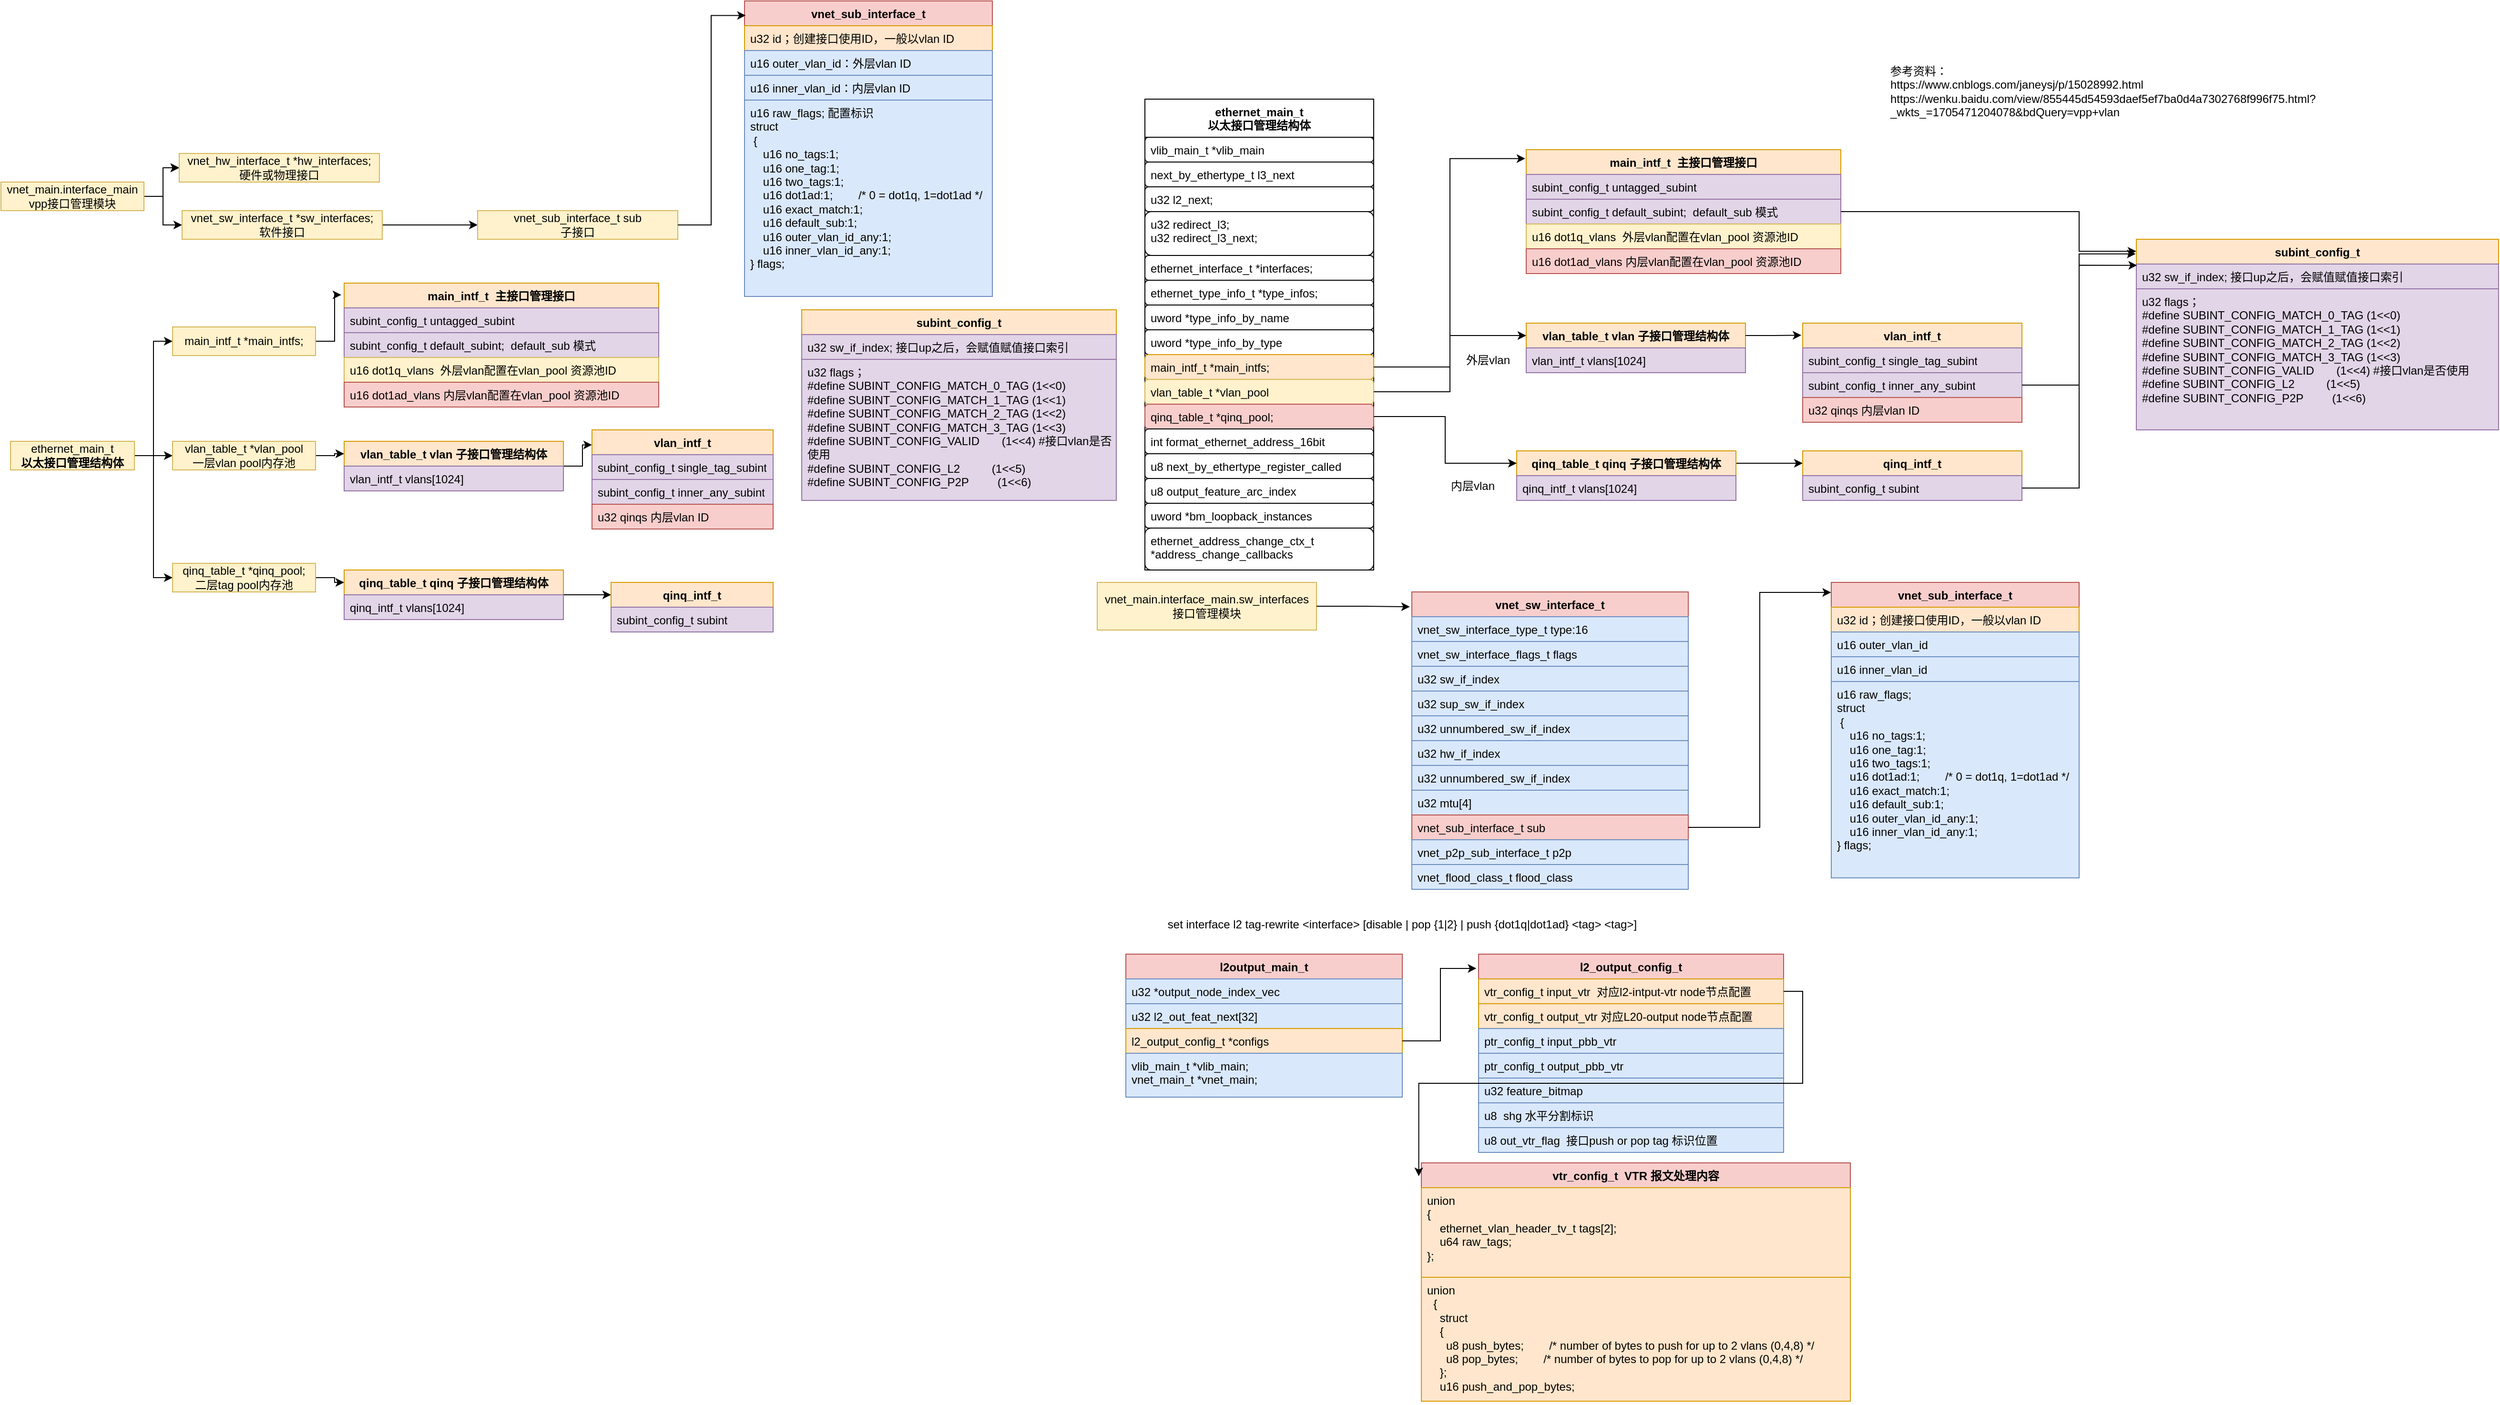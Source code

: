 <mxfile version="23.1.1" type="github">
  <diagram name="第 1 页" id="XMRFgrRb3AEoOU9a7_yg">
    <mxGraphModel dx="2434" dy="1581" grid="1" gridSize="10" guides="1" tooltips="1" connect="1" arrows="1" fold="1" page="1" pageScale="1" pageWidth="827" pageHeight="1169" math="0" shadow="0">
      <root>
        <mxCell id="0" />
        <mxCell id="1" parent="0" />
        <mxCell id="PQ3nd2OZXr9GBDzt29_k-1" value="ethernet_main_t&lt;br&gt;以太接口管理结构体" style="swimlane;fontStyle=1;align=center;verticalAlign=top;childLayout=stackLayout;horizontal=1;startSize=40;horizontalStack=0;resizeParent=1;resizeParentMax=0;resizeLast=0;collapsible=1;marginBottom=0;whiteSpace=wrap;html=1;" parent="1" vertex="1">
          <mxGeometry x="100" y="53" width="240" height="494" as="geometry" />
        </mxCell>
        <mxCell id="PQ3nd2OZXr9GBDzt29_k-2" value="vlib_main_t *vlib_main" style="text;strokeColor=default;fillColor=none;align=left;verticalAlign=top;spacingLeft=4;spacingRight=4;overflow=hidden;rotatable=0;points=[[0,0.5],[1,0.5]];portConstraint=eastwest;whiteSpace=wrap;html=1;rounded=1;" parent="PQ3nd2OZXr9GBDzt29_k-1" vertex="1">
          <mxGeometry y="40" width="240" height="26" as="geometry" />
        </mxCell>
        <mxCell id="PQ3nd2OZXr9GBDzt29_k-4" value="next_by_ethertype_t l3_next" style="text;strokeColor=default;fillColor=none;align=left;verticalAlign=top;spacingLeft=4;spacingRight=4;overflow=hidden;rotatable=0;points=[[0,0.5],[1,0.5]];portConstraint=eastwest;whiteSpace=wrap;html=1;rounded=1;" parent="PQ3nd2OZXr9GBDzt29_k-1" vertex="1">
          <mxGeometry y="66" width="240" height="26" as="geometry" />
        </mxCell>
        <mxCell id="PQ3nd2OZXr9GBDzt29_k-5" value="u32 l2_next;" style="text;strokeColor=default;fillColor=none;align=left;verticalAlign=top;spacingLeft=4;spacingRight=4;overflow=hidden;rotatable=0;points=[[0,0.5],[1,0.5]];portConstraint=eastwest;whiteSpace=wrap;html=1;rounded=1;" parent="PQ3nd2OZXr9GBDzt29_k-1" vertex="1">
          <mxGeometry y="92" width="240" height="26" as="geometry" />
        </mxCell>
        <mxCell id="PQ3nd2OZXr9GBDzt29_k-6" value="&lt;div&gt;u32 redirect_l3;&lt;/div&gt;&lt;div&gt;u32 redirect_l3_next;&lt;/div&gt;" style="text;strokeColor=default;fillColor=none;align=left;verticalAlign=top;spacingLeft=4;spacingRight=4;overflow=hidden;rotatable=0;points=[[0,0.5],[1,0.5]];portConstraint=eastwest;whiteSpace=wrap;html=1;rounded=1;" parent="PQ3nd2OZXr9GBDzt29_k-1" vertex="1">
          <mxGeometry y="118" width="240" height="46" as="geometry" />
        </mxCell>
        <mxCell id="PQ3nd2OZXr9GBDzt29_k-7" value="ethernet_interface_t *interfaces;" style="text;strokeColor=default;fillColor=none;align=left;verticalAlign=top;spacingLeft=4;spacingRight=4;overflow=hidden;rotatable=0;points=[[0,0.5],[1,0.5]];portConstraint=eastwest;whiteSpace=wrap;html=1;rounded=1;" parent="PQ3nd2OZXr9GBDzt29_k-1" vertex="1">
          <mxGeometry y="164" width="240" height="26" as="geometry" />
        </mxCell>
        <mxCell id="PQ3nd2OZXr9GBDzt29_k-8" value="ethernet_type_info_t *type_infos;" style="text;strokeColor=default;fillColor=none;align=left;verticalAlign=top;spacingLeft=4;spacingRight=4;overflow=hidden;rotatable=0;points=[[0,0.5],[1,0.5]];portConstraint=eastwest;whiteSpace=wrap;html=1;rounded=1;" parent="PQ3nd2OZXr9GBDzt29_k-1" vertex="1">
          <mxGeometry y="190" width="240" height="26" as="geometry" />
        </mxCell>
        <mxCell id="PQ3nd2OZXr9GBDzt29_k-9" value="uword *type_info_by_name" style="text;strokeColor=default;fillColor=none;align=left;verticalAlign=top;spacingLeft=4;spacingRight=4;overflow=hidden;rotatable=0;points=[[0,0.5],[1,0.5]];portConstraint=eastwest;whiteSpace=wrap;html=1;rounded=1;" parent="PQ3nd2OZXr9GBDzt29_k-1" vertex="1">
          <mxGeometry y="216" width="240" height="26" as="geometry" />
        </mxCell>
        <mxCell id="PQ3nd2OZXr9GBDzt29_k-10" value="uword *type_info_by_type" style="text;strokeColor=default;fillColor=none;align=left;verticalAlign=top;spacingLeft=4;spacingRight=4;overflow=hidden;rotatable=0;points=[[0,0.5],[1,0.5]];portConstraint=eastwest;whiteSpace=wrap;html=1;rounded=1;" parent="PQ3nd2OZXr9GBDzt29_k-1" vertex="1">
          <mxGeometry y="242" width="240" height="26" as="geometry" />
        </mxCell>
        <mxCell id="PQ3nd2OZXr9GBDzt29_k-11" value="main_intf_t *main_intfs;" style="text;strokeColor=#d79b00;fillColor=#ffe6cc;align=left;verticalAlign=top;spacingLeft=4;spacingRight=4;overflow=hidden;rotatable=0;points=[[0,0.5],[1,0.5]];portConstraint=eastwest;whiteSpace=wrap;html=1;rounded=1;" parent="PQ3nd2OZXr9GBDzt29_k-1" vertex="1">
          <mxGeometry y="268" width="240" height="26" as="geometry" />
        </mxCell>
        <mxCell id="PQ3nd2OZXr9GBDzt29_k-12" value="vlan_table_t *vlan_pool" style="text;strokeColor=#d6b656;fillColor=#fff2cc;align=left;verticalAlign=top;spacingLeft=4;spacingRight=4;overflow=hidden;rotatable=0;points=[[0,0.5],[1,0.5]];portConstraint=eastwest;whiteSpace=wrap;html=1;rounded=1;" parent="PQ3nd2OZXr9GBDzt29_k-1" vertex="1">
          <mxGeometry y="294" width="240" height="26" as="geometry" />
        </mxCell>
        <mxCell id="PQ3nd2OZXr9GBDzt29_k-13" value="qinq_table_t *qinq_pool;" style="text;strokeColor=#b85450;fillColor=#f8cecc;align=left;verticalAlign=top;spacingLeft=4;spacingRight=4;overflow=hidden;rotatable=0;points=[[0,0.5],[1,0.5]];portConstraint=eastwest;whiteSpace=wrap;html=1;rounded=1;" parent="PQ3nd2OZXr9GBDzt29_k-1" vertex="1">
          <mxGeometry y="320" width="240" height="26" as="geometry" />
        </mxCell>
        <mxCell id="PQ3nd2OZXr9GBDzt29_k-14" value="int format_ethernet_address_16bit" style="text;strokeColor=default;fillColor=none;align=left;verticalAlign=top;spacingLeft=4;spacingRight=4;overflow=hidden;rotatable=0;points=[[0,0.5],[1,0.5]];portConstraint=eastwest;whiteSpace=wrap;html=1;rounded=1;" parent="PQ3nd2OZXr9GBDzt29_k-1" vertex="1">
          <mxGeometry y="346" width="240" height="26" as="geometry" />
        </mxCell>
        <mxCell id="PQ3nd2OZXr9GBDzt29_k-15" value="u8 next_by_ethertype_register_called" style="text;strokeColor=default;fillColor=none;align=left;verticalAlign=top;spacingLeft=4;spacingRight=4;overflow=hidden;rotatable=0;points=[[0,0.5],[1,0.5]];portConstraint=eastwest;whiteSpace=wrap;html=1;rounded=1;" parent="PQ3nd2OZXr9GBDzt29_k-1" vertex="1">
          <mxGeometry y="372" width="240" height="26" as="geometry" />
        </mxCell>
        <mxCell id="PQ3nd2OZXr9GBDzt29_k-16" value="u8 output_feature_arc_index" style="text;strokeColor=default;fillColor=none;align=left;verticalAlign=top;spacingLeft=4;spacingRight=4;overflow=hidden;rotatable=0;points=[[0,0.5],[1,0.5]];portConstraint=eastwest;whiteSpace=wrap;html=1;rounded=1;" parent="PQ3nd2OZXr9GBDzt29_k-1" vertex="1">
          <mxGeometry y="398" width="240" height="26" as="geometry" />
        </mxCell>
        <mxCell id="PQ3nd2OZXr9GBDzt29_k-17" value="uword *bm_loopback_instances" style="text;strokeColor=default;fillColor=none;align=left;verticalAlign=top;spacingLeft=4;spacingRight=4;overflow=hidden;rotatable=0;points=[[0,0.5],[1,0.5]];portConstraint=eastwest;whiteSpace=wrap;html=1;rounded=1;" parent="PQ3nd2OZXr9GBDzt29_k-1" vertex="1">
          <mxGeometry y="424" width="240" height="26" as="geometry" />
        </mxCell>
        <mxCell id="PQ3nd2OZXr9GBDzt29_k-18" value="ethernet_address_change_ctx_t *address_change_callbacks" style="text;strokeColor=default;fillColor=none;align=left;verticalAlign=top;spacingLeft=4;spacingRight=4;overflow=hidden;rotatable=0;points=[[0,0.5],[1,0.5]];portConstraint=eastwest;whiteSpace=wrap;html=1;rounded=1;" parent="PQ3nd2OZXr9GBDzt29_k-1" vertex="1">
          <mxGeometry y="450" width="240" height="44" as="geometry" />
        </mxCell>
        <mxCell id="PQ3nd2OZXr9GBDzt29_k-19" value="main_intf_t&amp;nbsp; 主接口管理接口" style="swimlane;fontStyle=1;align=center;verticalAlign=top;childLayout=stackLayout;horizontal=1;startSize=26;horizontalStack=0;resizeParent=1;resizeParentMax=0;resizeLast=0;collapsible=1;marginBottom=0;whiteSpace=wrap;html=1;fillColor=#ffe6cc;strokeColor=#d79b00;" parent="1" vertex="1">
          <mxGeometry x="500" y="106" width="330" height="130" as="geometry" />
        </mxCell>
        <mxCell id="PQ3nd2OZXr9GBDzt29_k-20" value="subint_config_t untagged_subint" style="text;strokeColor=#9673a6;fillColor=#e1d5e7;align=left;verticalAlign=top;spacingLeft=4;spacingRight=4;overflow=hidden;rotatable=0;points=[[0,0.5],[1,0.5]];portConstraint=eastwest;whiteSpace=wrap;html=1;" parent="PQ3nd2OZXr9GBDzt29_k-19" vertex="1">
          <mxGeometry y="26" width="330" height="26" as="geometry" />
        </mxCell>
        <mxCell id="PQ3nd2OZXr9GBDzt29_k-22" value="subint_config_t default_subint;&amp;nbsp; default_sub 模式" style="text;strokeColor=#9673a6;fillColor=#e1d5e7;align=left;verticalAlign=top;spacingLeft=4;spacingRight=4;overflow=hidden;rotatable=0;points=[[0,0.5],[1,0.5]];portConstraint=eastwest;whiteSpace=wrap;html=1;" parent="PQ3nd2OZXr9GBDzt29_k-19" vertex="1">
          <mxGeometry y="52" width="330" height="26" as="geometry" />
        </mxCell>
        <mxCell id="PQ3nd2OZXr9GBDzt29_k-23" value="u16 dot1q_vlans&amp;nbsp; 外层vlan配置在vlan_pool 资源池ID" style="text;strokeColor=#d6b656;fillColor=#fff2cc;align=left;verticalAlign=top;spacingLeft=4;spacingRight=4;overflow=hidden;rotatable=0;points=[[0,0.5],[1,0.5]];portConstraint=eastwest;whiteSpace=wrap;html=1;" parent="PQ3nd2OZXr9GBDzt29_k-19" vertex="1">
          <mxGeometry y="78" width="330" height="26" as="geometry" />
        </mxCell>
        <mxCell id="PQ3nd2OZXr9GBDzt29_k-24" value="u16 dot1ad_vlans 内层vlan配置在vlan_pool 资源池ID" style="text;strokeColor=#b85450;fillColor=#f8cecc;align=left;verticalAlign=top;spacingLeft=4;spacingRight=4;overflow=hidden;rotatable=0;points=[[0,0.5],[1,0.5]];portConstraint=eastwest;whiteSpace=wrap;html=1;" parent="PQ3nd2OZXr9GBDzt29_k-19" vertex="1">
          <mxGeometry y="104" width="330" height="26" as="geometry" />
        </mxCell>
        <mxCell id="PQ3nd2OZXr9GBDzt29_k-25" value="vlan_table_t vlan 子接口管理结构体" style="swimlane;fontStyle=1;align=center;verticalAlign=top;childLayout=stackLayout;horizontal=1;startSize=26;horizontalStack=0;resizeParent=1;resizeParentMax=0;resizeLast=0;collapsible=1;marginBottom=0;whiteSpace=wrap;html=1;fillColor=#ffe6cc;strokeColor=#d79b00;" parent="1" vertex="1">
          <mxGeometry x="500" y="288" width="230" height="52" as="geometry" />
        </mxCell>
        <mxCell id="PQ3nd2OZXr9GBDzt29_k-26" value="vlan_intf_t vlans[1024]" style="text;strokeColor=#9673a6;fillColor=#e1d5e7;align=left;verticalAlign=top;spacingLeft=4;spacingRight=4;overflow=hidden;rotatable=0;points=[[0,0.5],[1,0.5]];portConstraint=eastwest;whiteSpace=wrap;html=1;" parent="PQ3nd2OZXr9GBDzt29_k-25" vertex="1">
          <mxGeometry y="26" width="230" height="26" as="geometry" />
        </mxCell>
        <mxCell id="PQ3nd2OZXr9GBDzt29_k-49" style="edgeStyle=orthogonalEdgeStyle;rounded=0;orthogonalLoop=1;jettySize=auto;html=1;exitX=1;exitY=0.25;exitDx=0;exitDy=0;entryX=0;entryY=0.25;entryDx=0;entryDy=0;" parent="1" source="PQ3nd2OZXr9GBDzt29_k-30" target="PQ3nd2OZXr9GBDzt29_k-36" edge="1">
          <mxGeometry relative="1" as="geometry" />
        </mxCell>
        <mxCell id="PQ3nd2OZXr9GBDzt29_k-30" value="qinq_table_t qinq 子接口管理结构体" style="swimlane;fontStyle=1;align=center;verticalAlign=top;childLayout=stackLayout;horizontal=1;startSize=26;horizontalStack=0;resizeParent=1;resizeParentMax=0;resizeLast=0;collapsible=1;marginBottom=0;whiteSpace=wrap;html=1;fillColor=#ffe6cc;strokeColor=#d79b00;" parent="1" vertex="1">
          <mxGeometry x="490" y="422" width="230" height="52" as="geometry" />
        </mxCell>
        <mxCell id="PQ3nd2OZXr9GBDzt29_k-31" value="qinq_intf_t vlans[1024]" style="text;strokeColor=#9673a6;fillColor=#e1d5e7;align=left;verticalAlign=top;spacingLeft=4;spacingRight=4;overflow=hidden;rotatable=0;points=[[0,0.5],[1,0.5]];portConstraint=eastwest;whiteSpace=wrap;html=1;" parent="PQ3nd2OZXr9GBDzt29_k-30" vertex="1">
          <mxGeometry y="26" width="230" height="26" as="geometry" />
        </mxCell>
        <mxCell id="PQ3nd2OZXr9GBDzt29_k-32" value="vlan_intf_t" style="swimlane;fontStyle=1;align=center;verticalAlign=top;childLayout=stackLayout;horizontal=1;startSize=26;horizontalStack=0;resizeParent=1;resizeParentMax=0;resizeLast=0;collapsible=1;marginBottom=0;whiteSpace=wrap;html=1;fillColor=#ffe6cc;strokeColor=#d79b00;" parent="1" vertex="1">
          <mxGeometry x="790" y="288" width="230" height="104" as="geometry" />
        </mxCell>
        <mxCell id="PQ3nd2OZXr9GBDzt29_k-33" value="subint_config_t single_tag_subint" style="text;strokeColor=#9673a6;fillColor=#e1d5e7;align=left;verticalAlign=top;spacingLeft=4;spacingRight=4;overflow=hidden;rotatable=0;points=[[0,0.5],[1,0.5]];portConstraint=eastwest;whiteSpace=wrap;html=1;" parent="PQ3nd2OZXr9GBDzt29_k-32" vertex="1">
          <mxGeometry y="26" width="230" height="26" as="geometry" />
        </mxCell>
        <mxCell id="PQ3nd2OZXr9GBDzt29_k-34" value="subint_config_t inner_any_subint" style="text;strokeColor=#9673a6;fillColor=#e1d5e7;align=left;verticalAlign=top;spacingLeft=4;spacingRight=4;overflow=hidden;rotatable=0;points=[[0,0.5],[1,0.5]];portConstraint=eastwest;whiteSpace=wrap;html=1;" parent="PQ3nd2OZXr9GBDzt29_k-32" vertex="1">
          <mxGeometry y="52" width="230" height="26" as="geometry" />
        </mxCell>
        <mxCell id="PQ3nd2OZXr9GBDzt29_k-35" value="u32 qinqs 内层vlan ID" style="text;strokeColor=#b85450;fillColor=#f8cecc;align=left;verticalAlign=top;spacingLeft=4;spacingRight=4;overflow=hidden;rotatable=0;points=[[0,0.5],[1,0.5]];portConstraint=eastwest;whiteSpace=wrap;html=1;" parent="PQ3nd2OZXr9GBDzt29_k-32" vertex="1">
          <mxGeometry y="78" width="230" height="26" as="geometry" />
        </mxCell>
        <mxCell id="PQ3nd2OZXr9GBDzt29_k-36" value="qinq_intf_t" style="swimlane;fontStyle=1;align=center;verticalAlign=top;childLayout=stackLayout;horizontal=1;startSize=26;horizontalStack=0;resizeParent=1;resizeParentMax=0;resizeLast=0;collapsible=1;marginBottom=0;whiteSpace=wrap;html=1;fillColor=#ffe6cc;strokeColor=#d79b00;" parent="1" vertex="1">
          <mxGeometry x="790" y="422" width="230" height="52" as="geometry" />
        </mxCell>
        <mxCell id="PQ3nd2OZXr9GBDzt29_k-37" value="subint_config_t subint" style="text;strokeColor=#9673a6;fillColor=#e1d5e7;align=left;verticalAlign=top;spacingLeft=4;spacingRight=4;overflow=hidden;rotatable=0;points=[[0,0.5],[1,0.5]];portConstraint=eastwest;whiteSpace=wrap;html=1;" parent="PQ3nd2OZXr9GBDzt29_k-36" vertex="1">
          <mxGeometry y="26" width="230" height="26" as="geometry" />
        </mxCell>
        <mxCell id="PQ3nd2OZXr9GBDzt29_k-40" value="subint_config_t" style="swimlane;fontStyle=1;align=center;verticalAlign=top;childLayout=stackLayout;horizontal=1;startSize=26;horizontalStack=0;resizeParent=1;resizeParentMax=0;resizeLast=0;collapsible=1;marginBottom=0;whiteSpace=wrap;html=1;fillColor=#ffe6cc;strokeColor=#d79b00;" parent="1" vertex="1">
          <mxGeometry x="1140" y="200" width="380" height="200" as="geometry" />
        </mxCell>
        <mxCell id="PQ3nd2OZXr9GBDzt29_k-41" value="u32 sw_if_index; 接口up之后，会赋值赋值接口索引" style="text;strokeColor=#9673a6;fillColor=#e1d5e7;align=left;verticalAlign=top;spacingLeft=4;spacingRight=4;overflow=hidden;rotatable=0;points=[[0,0.5],[1,0.5]];portConstraint=eastwest;whiteSpace=wrap;html=1;" parent="PQ3nd2OZXr9GBDzt29_k-40" vertex="1">
          <mxGeometry y="26" width="380" height="26" as="geometry" />
        </mxCell>
        <mxCell id="PQ3nd2OZXr9GBDzt29_k-42" value="u32 flags；&lt;br&gt;&lt;div&gt;#define SUBINT_CONFIG_MATCH_0_TAG (1&amp;lt;&amp;lt;0)&lt;/div&gt;&lt;div&gt;#define SUBINT_CONFIG_MATCH_1_TAG (1&amp;lt;&amp;lt;1)&lt;/div&gt;&lt;div&gt;#define SUBINT_CONFIG_MATCH_2_TAG (1&amp;lt;&amp;lt;2)&lt;/div&gt;&lt;div&gt;#define SUBINT_CONFIG_MATCH_3_TAG (1&amp;lt;&amp;lt;3)&lt;/div&gt;&lt;div&gt;#define SUBINT_CONFIG_VALID&amp;nbsp; &amp;nbsp; &amp;nbsp; &amp;nbsp;(1&amp;lt;&amp;lt;4) #接口vlan是否使用&lt;/div&gt;&lt;div&gt;#define SUBINT_CONFIG_L2&amp;nbsp; &amp;nbsp; &amp;nbsp; &amp;nbsp; &amp;nbsp; (1&amp;lt;&amp;lt;5)&lt;/div&gt;&lt;div&gt;#define SUBINT_CONFIG_P2P&amp;nbsp; &amp;nbsp; &amp;nbsp; &amp;nbsp; &amp;nbsp;(1&amp;lt;&amp;lt;6)&lt;/div&gt;" style="text;strokeColor=#9673a6;fillColor=#e1d5e7;align=left;verticalAlign=top;spacingLeft=4;spacingRight=4;overflow=hidden;rotatable=0;points=[[0,0.5],[1,0.5]];portConstraint=eastwest;whiteSpace=wrap;html=1;" parent="PQ3nd2OZXr9GBDzt29_k-40" vertex="1">
          <mxGeometry y="52" width="380" height="148" as="geometry" />
        </mxCell>
        <mxCell id="PQ3nd2OZXr9GBDzt29_k-46" style="edgeStyle=orthogonalEdgeStyle;rounded=0;orthogonalLoop=1;jettySize=auto;html=1;exitX=1;exitY=0.5;exitDx=0;exitDy=0;entryX=0;entryY=0.25;entryDx=0;entryDy=0;" parent="1" source="PQ3nd2OZXr9GBDzt29_k-13" target="PQ3nd2OZXr9GBDzt29_k-30" edge="1">
          <mxGeometry relative="1" as="geometry" />
        </mxCell>
        <mxCell id="PQ3nd2OZXr9GBDzt29_k-47" style="edgeStyle=orthogonalEdgeStyle;rounded=0;orthogonalLoop=1;jettySize=auto;html=1;exitX=1;exitY=0.5;exitDx=0;exitDy=0;entryX=0;entryY=0.25;entryDx=0;entryDy=0;" parent="1" source="PQ3nd2OZXr9GBDzt29_k-12" target="PQ3nd2OZXr9GBDzt29_k-25" edge="1">
          <mxGeometry relative="1" as="geometry" />
        </mxCell>
        <mxCell id="PQ3nd2OZXr9GBDzt29_k-48" style="edgeStyle=orthogonalEdgeStyle;rounded=0;orthogonalLoop=1;jettySize=auto;html=1;exitX=1;exitY=0.5;exitDx=0;exitDy=0;entryX=-0.003;entryY=0.072;entryDx=0;entryDy=0;entryPerimeter=0;" parent="1" source="PQ3nd2OZXr9GBDzt29_k-11" target="PQ3nd2OZXr9GBDzt29_k-19" edge="1">
          <mxGeometry relative="1" as="geometry" />
        </mxCell>
        <mxCell id="PQ3nd2OZXr9GBDzt29_k-50" style="edgeStyle=orthogonalEdgeStyle;rounded=0;orthogonalLoop=1;jettySize=auto;html=1;exitX=1;exitY=0.25;exitDx=0;exitDy=0;entryX=-0.006;entryY=0.122;entryDx=0;entryDy=0;entryPerimeter=0;" parent="1" source="PQ3nd2OZXr9GBDzt29_k-25" target="PQ3nd2OZXr9GBDzt29_k-32" edge="1">
          <mxGeometry relative="1" as="geometry" />
        </mxCell>
        <mxCell id="PQ3nd2OZXr9GBDzt29_k-55" value="vnet_sw_interface_t" style="swimlane;fontStyle=1;align=center;verticalAlign=top;childLayout=stackLayout;horizontal=1;startSize=26;horizontalStack=0;resizeParent=1;resizeParentMax=0;resizeLast=0;collapsible=1;marginBottom=0;whiteSpace=wrap;html=1;fillColor=#f8cecc;strokeColor=#b85450;" parent="1" vertex="1">
          <mxGeometry x="380" y="570" width="290" height="312" as="geometry" />
        </mxCell>
        <mxCell id="PQ3nd2OZXr9GBDzt29_k-56" value="vnet_sw_interface_type_t type:16" style="text;strokeColor=#6c8ebf;fillColor=#dae8fc;align=left;verticalAlign=top;spacingLeft=4;spacingRight=4;overflow=hidden;rotatable=0;points=[[0,0.5],[1,0.5]];portConstraint=eastwest;whiteSpace=wrap;html=1;" parent="PQ3nd2OZXr9GBDzt29_k-55" vertex="1">
          <mxGeometry y="26" width="290" height="26" as="geometry" />
        </mxCell>
        <mxCell id="PQ3nd2OZXr9GBDzt29_k-58" value="vnet_sw_interface_flags_t flags" style="text;strokeColor=#6c8ebf;fillColor=#dae8fc;align=left;verticalAlign=top;spacingLeft=4;spacingRight=4;overflow=hidden;rotatable=0;points=[[0,0.5],[1,0.5]];portConstraint=eastwest;whiteSpace=wrap;html=1;" parent="PQ3nd2OZXr9GBDzt29_k-55" vertex="1">
          <mxGeometry y="52" width="290" height="26" as="geometry" />
        </mxCell>
        <mxCell id="PQ3nd2OZXr9GBDzt29_k-65" value="u32 sw_if_index" style="text;strokeColor=#6c8ebf;fillColor=#dae8fc;align=left;verticalAlign=top;spacingLeft=4;spacingRight=4;overflow=hidden;rotatable=0;points=[[0,0.5],[1,0.5]];portConstraint=eastwest;whiteSpace=wrap;html=1;" parent="PQ3nd2OZXr9GBDzt29_k-55" vertex="1">
          <mxGeometry y="78" width="290" height="26" as="geometry" />
        </mxCell>
        <mxCell id="PQ3nd2OZXr9GBDzt29_k-66" value="u32 sup_sw_if_index" style="text;strokeColor=#6c8ebf;fillColor=#dae8fc;align=left;verticalAlign=top;spacingLeft=4;spacingRight=4;overflow=hidden;rotatable=0;points=[[0,0.5],[1,0.5]];portConstraint=eastwest;whiteSpace=wrap;html=1;" parent="PQ3nd2OZXr9GBDzt29_k-55" vertex="1">
          <mxGeometry y="104" width="290" height="26" as="geometry" />
        </mxCell>
        <mxCell id="PQ3nd2OZXr9GBDzt29_k-67" value="u32 unnumbered_sw_if_index" style="text;strokeColor=#6c8ebf;fillColor=#dae8fc;align=left;verticalAlign=top;spacingLeft=4;spacingRight=4;overflow=hidden;rotatable=0;points=[[0,0.5],[1,0.5]];portConstraint=eastwest;whiteSpace=wrap;html=1;" parent="PQ3nd2OZXr9GBDzt29_k-55" vertex="1">
          <mxGeometry y="130" width="290" height="26" as="geometry" />
        </mxCell>
        <mxCell id="PQ3nd2OZXr9GBDzt29_k-68" value="u32 hw_if_index" style="text;strokeColor=#6c8ebf;fillColor=#dae8fc;align=left;verticalAlign=top;spacingLeft=4;spacingRight=4;overflow=hidden;rotatable=0;points=[[0,0.5],[1,0.5]];portConstraint=eastwest;whiteSpace=wrap;html=1;" parent="PQ3nd2OZXr9GBDzt29_k-55" vertex="1">
          <mxGeometry y="156" width="290" height="26" as="geometry" />
        </mxCell>
        <mxCell id="PQ3nd2OZXr9GBDzt29_k-69" value="u32 unnumbered_sw_if_index" style="text;strokeColor=#6c8ebf;fillColor=#dae8fc;align=left;verticalAlign=top;spacingLeft=4;spacingRight=4;overflow=hidden;rotatable=0;points=[[0,0.5],[1,0.5]];portConstraint=eastwest;whiteSpace=wrap;html=1;" parent="PQ3nd2OZXr9GBDzt29_k-55" vertex="1">
          <mxGeometry y="182" width="290" height="26" as="geometry" />
        </mxCell>
        <mxCell id="PQ3nd2OZXr9GBDzt29_k-70" value="u32 mtu[4]" style="text;strokeColor=#6c8ebf;fillColor=#dae8fc;align=left;verticalAlign=top;spacingLeft=4;spacingRight=4;overflow=hidden;rotatable=0;points=[[0,0.5],[1,0.5]];portConstraint=eastwest;whiteSpace=wrap;html=1;" parent="PQ3nd2OZXr9GBDzt29_k-55" vertex="1">
          <mxGeometry y="208" width="290" height="26" as="geometry" />
        </mxCell>
        <mxCell id="PQ3nd2OZXr9GBDzt29_k-71" value="vnet_sub_interface_t sub" style="text;strokeColor=#b85450;fillColor=#f8cecc;align=left;verticalAlign=top;spacingLeft=4;spacingRight=4;overflow=hidden;rotatable=0;points=[[0,0.5],[1,0.5]];portConstraint=eastwest;whiteSpace=wrap;html=1;" parent="PQ3nd2OZXr9GBDzt29_k-55" vertex="1">
          <mxGeometry y="234" width="290" height="26" as="geometry" />
        </mxCell>
        <mxCell id="PQ3nd2OZXr9GBDzt29_k-72" value="vnet_p2p_sub_interface_t p2p" style="text;strokeColor=#6c8ebf;fillColor=#dae8fc;align=left;verticalAlign=top;spacingLeft=4;spacingRight=4;overflow=hidden;rotatable=0;points=[[0,0.5],[1,0.5]];portConstraint=eastwest;whiteSpace=wrap;html=1;" parent="PQ3nd2OZXr9GBDzt29_k-55" vertex="1">
          <mxGeometry y="260" width="290" height="26" as="geometry" />
        </mxCell>
        <mxCell id="PQ3nd2OZXr9GBDzt29_k-73" value="vnet_flood_class_t flood_class" style="text;strokeColor=#6c8ebf;fillColor=#dae8fc;align=left;verticalAlign=top;spacingLeft=4;spacingRight=4;overflow=hidden;rotatable=0;points=[[0,0.5],[1,0.5]];portConstraint=eastwest;whiteSpace=wrap;html=1;" parent="PQ3nd2OZXr9GBDzt29_k-55" vertex="1">
          <mxGeometry y="286" width="290" height="26" as="geometry" />
        </mxCell>
        <mxCell id="PQ3nd2OZXr9GBDzt29_k-59" value="vnet_sub_interface_t" style="swimlane;fontStyle=1;align=center;verticalAlign=top;childLayout=stackLayout;horizontal=1;startSize=26;horizontalStack=0;resizeParent=1;resizeParentMax=0;resizeLast=0;collapsible=1;marginBottom=0;whiteSpace=wrap;html=1;fillColor=#f8cecc;strokeColor=#b85450;" parent="1" vertex="1">
          <mxGeometry x="820" y="560" width="260" height="310" as="geometry" />
        </mxCell>
        <mxCell id="PQ3nd2OZXr9GBDzt29_k-60" value="u32 id；创建接口使用ID，一般以vlan ID" style="text;strokeColor=#d79b00;fillColor=#ffe6cc;align=left;verticalAlign=top;spacingLeft=4;spacingRight=4;overflow=hidden;rotatable=0;points=[[0,0.5],[1,0.5]];portConstraint=eastwest;whiteSpace=wrap;html=1;" parent="PQ3nd2OZXr9GBDzt29_k-59" vertex="1">
          <mxGeometry y="26" width="260" height="26" as="geometry" />
        </mxCell>
        <mxCell id="PQ3nd2OZXr9GBDzt29_k-62" value="u16 outer_vlan_id" style="text;strokeColor=#6c8ebf;fillColor=#dae8fc;align=left;verticalAlign=top;spacingLeft=4;spacingRight=4;overflow=hidden;rotatable=0;points=[[0,0.5],[1,0.5]];portConstraint=eastwest;whiteSpace=wrap;html=1;" parent="PQ3nd2OZXr9GBDzt29_k-59" vertex="1">
          <mxGeometry y="52" width="260" height="26" as="geometry" />
        </mxCell>
        <mxCell id="PQ3nd2OZXr9GBDzt29_k-63" value="u16 inner_vlan_id" style="text;strokeColor=#6c8ebf;fillColor=#dae8fc;align=left;verticalAlign=top;spacingLeft=4;spacingRight=4;overflow=hidden;rotatable=0;points=[[0,0.5],[1,0.5]];portConstraint=eastwest;whiteSpace=wrap;html=1;" parent="PQ3nd2OZXr9GBDzt29_k-59" vertex="1">
          <mxGeometry y="78" width="260" height="26" as="geometry" />
        </mxCell>
        <mxCell id="PQ3nd2OZXr9GBDzt29_k-64" value="&lt;div&gt;u16 raw_flags;&lt;/div&gt;&lt;div&gt;struct&lt;/div&gt;&lt;div&gt;&amp;nbsp;{&lt;/div&gt;&lt;div&gt;&amp;nbsp; &amp;nbsp; u16 no_tags:1;&lt;span style=&quot;&quot;&gt;&lt;/span&gt;&lt;/div&gt;&lt;div&gt;&lt;span style=&quot;&quot;&gt;&lt;span style=&quot;&quot;&gt;&lt;span style=&quot;white-space: pre;&quot;&gt;&amp;nbsp;&amp;nbsp;&amp;nbsp;&amp;nbsp;&lt;/span&gt;&lt;/span&gt;u16 one_tag:1;&lt;/span&gt;&lt;/div&gt;&lt;div&gt;&lt;span style=&quot;&quot;&gt;&lt;span style=&quot;&quot;&gt;&lt;span style=&quot;white-space: pre;&quot;&gt;&amp;nbsp;&amp;nbsp;&amp;nbsp;&amp;nbsp;&lt;/span&gt;&lt;/span&gt;u16 two_tags:1;&lt;/span&gt;&lt;/div&gt;&lt;div&gt;&lt;span style=&quot;&quot;&gt;&lt;span style=&quot;&quot;&gt;&lt;span style=&quot;white-space: pre;&quot;&gt;&amp;nbsp;&amp;nbsp;&amp;nbsp;&amp;nbsp;&lt;/span&gt;&lt;/span&gt;u16 dot1ad:1;&lt;span style=&quot;&quot;&gt;&lt;span style=&quot;white-space: pre;&quot;&gt;&amp;nbsp;&amp;nbsp;&amp;nbsp;&amp;nbsp;&lt;/span&gt;&lt;span style=&quot;white-space: pre;&quot;&gt;&amp;nbsp;&amp;nbsp;&amp;nbsp;&amp;nbsp;&lt;/span&gt;&lt;/span&gt;/* 0 = dot1q, 1=dot1ad */&lt;/span&gt;&lt;/div&gt;&lt;div&gt;&lt;span style=&quot;&quot;&gt;&lt;span style=&quot;&quot;&gt;&lt;span style=&quot;white-space: pre;&quot;&gt;&amp;nbsp;&amp;nbsp;&amp;nbsp;&amp;nbsp;&lt;/span&gt;&lt;/span&gt;u16 exact_match:1;&lt;/span&gt;&lt;/div&gt;&lt;div&gt;&lt;span style=&quot;&quot;&gt;&lt;span style=&quot;&quot;&gt;&lt;span style=&quot;white-space: pre;&quot;&gt;&amp;nbsp;&amp;nbsp;&amp;nbsp;&amp;nbsp;&lt;/span&gt;&lt;/span&gt;u16 default_sub:1;&lt;/span&gt;&lt;/div&gt;&lt;div&gt;&lt;span style=&quot;&quot;&gt;&lt;span style=&quot;&quot;&gt;&lt;span style=&quot;white-space: pre;&quot;&gt;&amp;nbsp;&amp;nbsp;&amp;nbsp;&amp;nbsp;&lt;/span&gt;&lt;/span&gt;u16 outer_vlan_id_any:1;&lt;/span&gt;&lt;/div&gt;&lt;div&gt;&lt;span style=&quot;&quot;&gt;&lt;span style=&quot;&quot;&gt;&lt;span style=&quot;white-space: pre;&quot;&gt;&amp;nbsp;&amp;nbsp;&amp;nbsp;&amp;nbsp;&lt;/span&gt;&lt;/span&gt;u16 inner_vlan_id_any:1;&lt;/span&gt;&lt;/div&gt;&lt;div&gt;&lt;span style=&quot;background-color: initial;&quot;&gt;} flags;&lt;/span&gt;&lt;/div&gt;" style="text;strokeColor=#6c8ebf;fillColor=#dae8fc;align=left;verticalAlign=top;spacingLeft=4;spacingRight=4;overflow=hidden;rotatable=0;points=[[0,0.5],[1,0.5]];portConstraint=eastwest;whiteSpace=wrap;html=1;" parent="PQ3nd2OZXr9GBDzt29_k-59" vertex="1">
          <mxGeometry y="104" width="260" height="206" as="geometry" />
        </mxCell>
        <mxCell id="PQ3nd2OZXr9GBDzt29_k-74" style="edgeStyle=orthogonalEdgeStyle;rounded=0;orthogonalLoop=1;jettySize=auto;html=1;exitX=1;exitY=0.5;exitDx=0;exitDy=0;entryX=-0.001;entryY=0.034;entryDx=0;entryDy=0;entryPerimeter=0;" parent="1" source="PQ3nd2OZXr9GBDzt29_k-71" target="PQ3nd2OZXr9GBDzt29_k-59" edge="1">
          <mxGeometry relative="1" as="geometry" />
        </mxCell>
        <mxCell id="spN8scleawRagmmVJ5R6-1" value="l2output_main_t" style="swimlane;fontStyle=1;align=center;verticalAlign=top;childLayout=stackLayout;horizontal=1;startSize=26;horizontalStack=0;resizeParent=1;resizeParentMax=0;resizeLast=0;collapsible=1;marginBottom=0;whiteSpace=wrap;html=1;fillColor=#f8cecc;strokeColor=#b85450;" parent="1" vertex="1">
          <mxGeometry x="80" y="950" width="290" height="150" as="geometry" />
        </mxCell>
        <mxCell id="spN8scleawRagmmVJ5R6-2" value="u32 *output_node_index_vec" style="text;strokeColor=#6c8ebf;fillColor=#dae8fc;align=left;verticalAlign=top;spacingLeft=4;spacingRight=4;overflow=hidden;rotatable=0;points=[[0,0.5],[1,0.5]];portConstraint=eastwest;whiteSpace=wrap;html=1;" parent="spN8scleawRagmmVJ5R6-1" vertex="1">
          <mxGeometry y="26" width="290" height="26" as="geometry" />
        </mxCell>
        <mxCell id="spN8scleawRagmmVJ5R6-3" value="u32 l2_out_feat_next[32]" style="text;strokeColor=#6c8ebf;fillColor=#dae8fc;align=left;verticalAlign=top;spacingLeft=4;spacingRight=4;overflow=hidden;rotatable=0;points=[[0,0.5],[1,0.5]];portConstraint=eastwest;whiteSpace=wrap;html=1;" parent="spN8scleawRagmmVJ5R6-1" vertex="1">
          <mxGeometry y="52" width="290" height="26" as="geometry" />
        </mxCell>
        <mxCell id="spN8scleawRagmmVJ5R6-4" value="l2_output_config_t *configs" style="text;strokeColor=#d79b00;fillColor=#ffe6cc;align=left;verticalAlign=top;spacingLeft=4;spacingRight=4;overflow=hidden;rotatable=0;points=[[0,0.5],[1,0.5]];portConstraint=eastwest;whiteSpace=wrap;html=1;" parent="spN8scleawRagmmVJ5R6-1" vertex="1">
          <mxGeometry y="78" width="290" height="26" as="geometry" />
        </mxCell>
        <mxCell id="spN8scleawRagmmVJ5R6-5" value="&lt;div&gt;vlib_main_t *vlib_main;&lt;/div&gt;&lt;div&gt;vnet_main_t *vnet_main;&lt;/div&gt;" style="text;strokeColor=#6c8ebf;fillColor=#dae8fc;align=left;verticalAlign=top;spacingLeft=4;spacingRight=4;overflow=hidden;rotatable=0;points=[[0,0.5],[1,0.5]];portConstraint=eastwest;whiteSpace=wrap;html=1;" parent="spN8scleawRagmmVJ5R6-1" vertex="1">
          <mxGeometry y="104" width="290" height="46" as="geometry" />
        </mxCell>
        <mxCell id="spN8scleawRagmmVJ5R6-13" value="l2_output_config_t" style="swimlane;fontStyle=1;align=center;verticalAlign=top;childLayout=stackLayout;horizontal=1;startSize=26;horizontalStack=0;resizeParent=1;resizeParentMax=0;resizeLast=0;collapsible=1;marginBottom=0;whiteSpace=wrap;html=1;fillColor=#f8cecc;strokeColor=#b85450;" parent="1" vertex="1">
          <mxGeometry x="450" y="950" width="320" height="208" as="geometry" />
        </mxCell>
        <mxCell id="spN8scleawRagmmVJ5R6-14" value="vtr_config_t input_vtr&amp;nbsp; 对应l2-intput-vtr node节点配置" style="text;strokeColor=#d79b00;fillColor=#ffe6cc;align=left;verticalAlign=top;spacingLeft=4;spacingRight=4;overflow=hidden;rotatable=0;points=[[0,0.5],[1,0.5]];portConstraint=eastwest;whiteSpace=wrap;html=1;" parent="spN8scleawRagmmVJ5R6-13" vertex="1">
          <mxGeometry y="26" width="320" height="26" as="geometry" />
        </mxCell>
        <mxCell id="spN8scleawRagmmVJ5R6-15" value="&lt;font style=&quot;vertical-align: inherit;&quot;&gt;&lt;font style=&quot;vertical-align: inherit;&quot;&gt;&lt;font style=&quot;vertical-align: inherit;&quot;&gt;&lt;font style=&quot;vertical-align: inherit;&quot;&gt;&lt;font style=&quot;vertical-align: inherit;&quot;&gt;&lt;font style=&quot;vertical-align: inherit;&quot;&gt;&lt;font style=&quot;vertical-align: inherit;&quot;&gt;&lt;font style=&quot;vertical-align: inherit;&quot;&gt;vtr_config_t output&lt;/font&gt;&lt;/font&gt;&lt;/font&gt;&lt;/font&gt;&lt;/font&gt;&lt;/font&gt;&lt;/font&gt;&lt;/font&gt;&lt;span style=&quot;background-color: initial;&quot;&gt;&lt;font style=&quot;vertical-align: inherit;&quot;&gt;&lt;font style=&quot;vertical-align: inherit;&quot;&gt;_vtr 对应L20-output node节点配置&lt;/font&gt;&lt;/font&gt;&lt;/span&gt;" style="text;strokeColor=#d79b00;fillColor=#ffe6cc;align=left;verticalAlign=top;spacingLeft=4;spacingRight=4;overflow=hidden;rotatable=0;points=[[0,0.5],[1,0.5]];portConstraint=eastwest;whiteSpace=wrap;html=1;" parent="spN8scleawRagmmVJ5R6-13" vertex="1">
          <mxGeometry y="52" width="320" height="26" as="geometry" />
        </mxCell>
        <mxCell id="spN8scleawRagmmVJ5R6-16" value="ptr_config_t input_pbb_vtr" style="text;strokeColor=#6c8ebf;fillColor=#dae8fc;align=left;verticalAlign=top;spacingLeft=4;spacingRight=4;overflow=hidden;rotatable=0;points=[[0,0.5],[1,0.5]];portConstraint=eastwest;whiteSpace=wrap;html=1;" parent="spN8scleawRagmmVJ5R6-13" vertex="1">
          <mxGeometry y="78" width="320" height="26" as="geometry" />
        </mxCell>
        <mxCell id="spN8scleawRagmmVJ5R6-17" value="ptr_config_t output_pbb_vtr" style="text;strokeColor=#6c8ebf;fillColor=#dae8fc;align=left;verticalAlign=top;spacingLeft=4;spacingRight=4;overflow=hidden;rotatable=0;points=[[0,0.5],[1,0.5]];portConstraint=eastwest;whiteSpace=wrap;html=1;" parent="spN8scleawRagmmVJ5R6-13" vertex="1">
          <mxGeometry y="104" width="320" height="26" as="geometry" />
        </mxCell>
        <mxCell id="spN8scleawRagmmVJ5R6-18" value="u32 feature_bitmap" style="text;strokeColor=#6c8ebf;fillColor=#dae8fc;align=left;verticalAlign=top;spacingLeft=4;spacingRight=4;overflow=hidden;rotatable=0;points=[[0,0.5],[1,0.5]];portConstraint=eastwest;whiteSpace=wrap;html=1;" parent="spN8scleawRagmmVJ5R6-13" vertex="1">
          <mxGeometry y="130" width="320" height="26" as="geometry" />
        </mxCell>
        <mxCell id="spN8scleawRagmmVJ5R6-19" value="u8&amp;nbsp; shg 水平分割标识&amp;nbsp;" style="text;strokeColor=#6c8ebf;fillColor=#dae8fc;align=left;verticalAlign=top;spacingLeft=4;spacingRight=4;overflow=hidden;rotatable=0;points=[[0,0.5],[1,0.5]];portConstraint=eastwest;whiteSpace=wrap;html=1;" parent="spN8scleawRagmmVJ5R6-13" vertex="1">
          <mxGeometry y="156" width="320" height="26" as="geometry" />
        </mxCell>
        <mxCell id="spN8scleawRagmmVJ5R6-20" value="u8 out_vtr_flag&amp;nbsp; 接口push or pop tag 标识位置" style="text;strokeColor=#6c8ebf;fillColor=#dae8fc;align=left;verticalAlign=top;spacingLeft=4;spacingRight=4;overflow=hidden;rotatable=0;points=[[0,0.5],[1,0.5]];portConstraint=eastwest;whiteSpace=wrap;html=1;" parent="spN8scleawRagmmVJ5R6-13" vertex="1">
          <mxGeometry y="182" width="320" height="26" as="geometry" />
        </mxCell>
        <mxCell id="spN8scleawRagmmVJ5R6-21" value="&lt;font style=&quot;vertical-align: inherit;&quot;&gt;&lt;font style=&quot;vertical-align: inherit;&quot;&gt;vtr_config_t&amp;nbsp; VTR 报文处理内容&lt;/font&gt;&lt;/font&gt;" style="swimlane;fontStyle=1;align=center;verticalAlign=top;childLayout=stackLayout;horizontal=1;startSize=26;horizontalStack=0;resizeParent=1;resizeParentMax=0;resizeLast=0;collapsible=1;marginBottom=0;whiteSpace=wrap;html=1;fillColor=#f8cecc;strokeColor=#b85450;" parent="1" vertex="1">
          <mxGeometry x="390" y="1169" width="450" height="250" as="geometry" />
        </mxCell>
        <mxCell id="spN8scleawRagmmVJ5R6-22" value="&lt;div&gt;union&lt;/div&gt;&lt;div&gt;&lt;span style=&quot;background-color: initial;&quot;&gt;{&lt;/span&gt;&lt;/div&gt;&lt;div&gt;&amp;nbsp; &amp;nbsp; ethernet_vlan_header_tv_t tags[2];&lt;/div&gt;&lt;div&gt;&amp;nbsp; &amp;nbsp; u64 raw_tags;&lt;/div&gt;&lt;div&gt;};&lt;/div&gt;" style="text;strokeColor=#d79b00;fillColor=#ffe6cc;align=left;verticalAlign=top;spacingLeft=4;spacingRight=4;overflow=hidden;rotatable=0;points=[[0,0.5],[1,0.5]];portConstraint=eastwest;whiteSpace=wrap;html=1;" parent="spN8scleawRagmmVJ5R6-21" vertex="1">
          <mxGeometry y="26" width="450" height="94" as="geometry" />
        </mxCell>
        <mxCell id="spN8scleawRagmmVJ5R6-23" value="&lt;div&gt;union&lt;/div&gt;&lt;div&gt;&amp;nbsp; {&lt;/div&gt;&lt;div&gt;&amp;nbsp; &amp;nbsp; struct&lt;/div&gt;&lt;div&gt;&amp;nbsp; &amp;nbsp; {&lt;/div&gt;&lt;div&gt;&amp;nbsp; &amp;nbsp; &amp;nbsp; u8 push_bytes;&lt;span style=&quot;white-space: pre;&quot;&gt;&amp;nbsp;&amp;nbsp;&amp;nbsp;&amp;nbsp;&lt;/span&gt;&lt;span style=&quot;white-space: pre;&quot;&gt;&amp;nbsp;&amp;nbsp;&amp;nbsp;&amp;nbsp;&lt;/span&gt;/* number of bytes to push for up to 2 vlans (0,4,8) */&lt;/div&gt;&lt;div&gt;&amp;nbsp; &amp;nbsp; &amp;nbsp; u8 pop_bytes;&lt;span style=&quot;&quot;&gt;&lt;span style=&quot;white-space: pre;&quot;&gt;&amp;nbsp;&amp;nbsp;&amp;nbsp;&amp;nbsp;&lt;/span&gt;&lt;span style=&quot;white-space: pre;&quot;&gt;&amp;nbsp;&amp;nbsp;&amp;nbsp;&amp;nbsp;&lt;/span&gt;&lt;/span&gt;/* number of bytes to pop for up to 2 vlans (0,4,8) */&lt;/div&gt;&lt;div&gt;&amp;nbsp; &amp;nbsp; };&lt;/div&gt;&lt;div&gt;&amp;nbsp; &amp;nbsp; u16 push_and_pop_bytes;&lt;/div&gt;" style="text;strokeColor=#d79b00;fillColor=#ffe6cc;align=left;verticalAlign=top;spacingLeft=4;spacingRight=4;overflow=hidden;rotatable=0;points=[[0,0.5],[1,0.5]];portConstraint=eastwest;whiteSpace=wrap;html=1;" parent="spN8scleawRagmmVJ5R6-21" vertex="1">
          <mxGeometry y="120" width="450" height="130" as="geometry" />
        </mxCell>
        <mxCell id="spN8scleawRagmmVJ5R6-29" value="set interface l2 tag-rewrite &amp;lt;interface&amp;gt; [disable | pop {1|2} | push {dot1q|dot1ad} &amp;lt;tag&amp;gt; &amp;lt;tag&amp;gt;]" style="text;html=1;strokeColor=none;fillColor=none;align=center;verticalAlign=middle;whiteSpace=wrap;rounded=0;" parent="1" vertex="1">
          <mxGeometry x="100" y="904" width="540" height="30" as="geometry" />
        </mxCell>
        <mxCell id="spN8scleawRagmmVJ5R6-30" value="参考资料：&lt;br&gt;https://www.cnblogs.com/janeysj/p/15028992.html&lt;br&gt;https://wenku.baidu.com/view/855445d54593daef5ef7ba0d4a7302768f996f75.html?_wkts_=1705471204078&amp;amp;bdQuery=vpp+vlan" style="text;html=1;strokeColor=none;fillColor=none;align=left;verticalAlign=middle;whiteSpace=wrap;rounded=0;" parent="1" vertex="1">
          <mxGeometry x="880" y="10" width="490" height="70" as="geometry" />
        </mxCell>
        <mxCell id="spN8scleawRagmmVJ5R6-31" value="外层vlan" style="text;html=1;strokeColor=none;fillColor=none;align=center;verticalAlign=middle;whiteSpace=wrap;rounded=0;" parent="1" vertex="1">
          <mxGeometry x="430" y="312" width="60" height="30" as="geometry" />
        </mxCell>
        <mxCell id="spN8scleawRagmmVJ5R6-32" value="内层vlan" style="text;html=1;strokeColor=none;fillColor=none;align=center;verticalAlign=middle;whiteSpace=wrap;rounded=0;" parent="1" vertex="1">
          <mxGeometry x="414" y="444" width="60" height="30" as="geometry" />
        </mxCell>
        <mxCell id="Vj_72y3MPZOGklToEo3C-1" style="edgeStyle=orthogonalEdgeStyle;rounded=0;orthogonalLoop=1;jettySize=auto;html=1;exitX=1;exitY=0.5;exitDx=0;exitDy=0;entryX=0.002;entryY=0.051;entryDx=0;entryDy=0;entryPerimeter=0;" parent="1" source="PQ3nd2OZXr9GBDzt29_k-37" target="PQ3nd2OZXr9GBDzt29_k-41" edge="1">
          <mxGeometry relative="1" as="geometry" />
        </mxCell>
        <mxCell id="Vj_72y3MPZOGklToEo3C-4" style="edgeStyle=orthogonalEdgeStyle;rounded=0;orthogonalLoop=1;jettySize=auto;html=1;exitX=1;exitY=0.5;exitDx=0;exitDy=0;entryX=-0.002;entryY=0.077;entryDx=0;entryDy=0;entryPerimeter=0;" parent="1" source="PQ3nd2OZXr9GBDzt29_k-34" target="PQ3nd2OZXr9GBDzt29_k-40" edge="1">
          <mxGeometry relative="1" as="geometry" />
        </mxCell>
        <mxCell id="Vj_72y3MPZOGklToEo3C-5" style="edgeStyle=orthogonalEdgeStyle;rounded=0;orthogonalLoop=1;jettySize=auto;html=1;exitX=1;exitY=0.5;exitDx=0;exitDy=0;entryX=0;entryY=0.063;entryDx=0;entryDy=0;entryPerimeter=0;" parent="1" source="PQ3nd2OZXr9GBDzt29_k-22" target="PQ3nd2OZXr9GBDzt29_k-40" edge="1">
          <mxGeometry relative="1" as="geometry">
            <Array as="points">
              <mxPoint x="1080" y="171" />
              <mxPoint x="1080" y="213" />
            </Array>
          </mxGeometry>
        </mxCell>
        <mxCell id="O66zPFlvoVKB6jE6NeGp-1" style="edgeStyle=orthogonalEdgeStyle;rounded=0;orthogonalLoop=1;jettySize=auto;html=1;exitX=1;exitY=0.5;exitDx=0;exitDy=0;entryX=-0.007;entryY=0.072;entryDx=0;entryDy=0;entryPerimeter=0;" parent="1" source="spN8scleawRagmmVJ5R6-4" target="spN8scleawRagmmVJ5R6-13" edge="1">
          <mxGeometry relative="1" as="geometry" />
        </mxCell>
        <mxCell id="O66zPFlvoVKB6jE6NeGp-2" style="edgeStyle=orthogonalEdgeStyle;rounded=0;orthogonalLoop=1;jettySize=auto;html=1;exitX=1;exitY=0.5;exitDx=0;exitDy=0;entryX=-0.006;entryY=0.056;entryDx=0;entryDy=0;entryPerimeter=0;" parent="1" source="spN8scleawRagmmVJ5R6-14" target="spN8scleawRagmmVJ5R6-21" edge="1">
          <mxGeometry relative="1" as="geometry" />
        </mxCell>
        <mxCell id="44GL9b5t1eZxhKQVLN2Y-1" value="vnet_main.interface_main.sw_interfaces&lt;br&gt;接口管理模块" style="text;html=1;strokeColor=#d6b656;fillColor=#fff2cc;align=center;verticalAlign=middle;whiteSpace=wrap;rounded=0;" vertex="1" parent="1">
          <mxGeometry x="50" y="560" width="230" height="50" as="geometry" />
        </mxCell>
        <mxCell id="44GL9b5t1eZxhKQVLN2Y-3" style="edgeStyle=orthogonalEdgeStyle;rounded=0;orthogonalLoop=1;jettySize=auto;html=1;exitX=1;exitY=0.5;exitDx=0;exitDy=0;entryX=-0.007;entryY=0.05;entryDx=0;entryDy=0;entryPerimeter=0;" edge="1" parent="1" source="44GL9b5t1eZxhKQVLN2Y-1" target="PQ3nd2OZXr9GBDzt29_k-55">
          <mxGeometry relative="1" as="geometry" />
        </mxCell>
        <mxCell id="44GL9b5t1eZxhKQVLN2Y-6" value="" style="edgeStyle=orthogonalEdgeStyle;rounded=0;orthogonalLoop=1;jettySize=auto;html=1;" edge="1" parent="1" source="44GL9b5t1eZxhKQVLN2Y-4" target="44GL9b5t1eZxhKQVLN2Y-5">
          <mxGeometry relative="1" as="geometry" />
        </mxCell>
        <mxCell id="44GL9b5t1eZxhKQVLN2Y-7" value="" style="edgeStyle=orthogonalEdgeStyle;rounded=0;orthogonalLoop=1;jettySize=auto;html=1;" edge="1" parent="1" source="44GL9b5t1eZxhKQVLN2Y-4" target="44GL9b5t1eZxhKQVLN2Y-5">
          <mxGeometry relative="1" as="geometry" />
        </mxCell>
        <mxCell id="44GL9b5t1eZxhKQVLN2Y-8" value="" style="edgeStyle=orthogonalEdgeStyle;rounded=0;orthogonalLoop=1;jettySize=auto;html=1;" edge="1" parent="1" source="44GL9b5t1eZxhKQVLN2Y-4" target="44GL9b5t1eZxhKQVLN2Y-5">
          <mxGeometry relative="1" as="geometry" />
        </mxCell>
        <mxCell id="44GL9b5t1eZxhKQVLN2Y-10" value="" style="edgeStyle=orthogonalEdgeStyle;rounded=0;orthogonalLoop=1;jettySize=auto;html=1;" edge="1" parent="1" source="44GL9b5t1eZxhKQVLN2Y-4" target="44GL9b5t1eZxhKQVLN2Y-9">
          <mxGeometry relative="1" as="geometry" />
        </mxCell>
        <mxCell id="44GL9b5t1eZxhKQVLN2Y-4" value="vnet_main.interface_main&lt;br&gt;vpp接口管理模块" style="text;html=1;strokeColor=#d6b656;fillColor=#fff2cc;align=center;verticalAlign=middle;whiteSpace=wrap;rounded=0;" vertex="1" parent="1">
          <mxGeometry x="-1100" y="140" width="150" height="30" as="geometry" />
        </mxCell>
        <mxCell id="44GL9b5t1eZxhKQVLN2Y-5" value="vnet_hw_interface_t *hw_interfaces;&lt;br&gt;硬件或物理接口" style="text;html=1;strokeColor=#d6b656;fillColor=#fff2cc;align=center;verticalAlign=middle;whiteSpace=wrap;rounded=0;" vertex="1" parent="1">
          <mxGeometry x="-913" y="110" width="210" height="30" as="geometry" />
        </mxCell>
        <mxCell id="44GL9b5t1eZxhKQVLN2Y-12" value="" style="edgeStyle=orthogonalEdgeStyle;rounded=0;orthogonalLoop=1;jettySize=auto;html=1;" edge="1" parent="1" source="44GL9b5t1eZxhKQVLN2Y-9" target="44GL9b5t1eZxhKQVLN2Y-11">
          <mxGeometry relative="1" as="geometry" />
        </mxCell>
        <mxCell id="44GL9b5t1eZxhKQVLN2Y-9" value="vnet_sw_interface_t *sw_interfaces;&lt;br&gt;软件接口" style="text;html=1;strokeColor=#d6b656;fillColor=#fff2cc;align=center;verticalAlign=middle;whiteSpace=wrap;rounded=0;" vertex="1" parent="1">
          <mxGeometry x="-910" y="170" width="210" height="30" as="geometry" />
        </mxCell>
        <mxCell id="44GL9b5t1eZxhKQVLN2Y-11" value="vnet_sub_interface_t sub&lt;br&gt;子接口" style="text;html=1;strokeColor=#d6b656;fillColor=#fff2cc;align=center;verticalAlign=middle;whiteSpace=wrap;rounded=0;" vertex="1" parent="1">
          <mxGeometry x="-600" y="170" width="210" height="30" as="geometry" />
        </mxCell>
        <mxCell id="44GL9b5t1eZxhKQVLN2Y-15" value="" style="edgeStyle=orthogonalEdgeStyle;rounded=0;orthogonalLoop=1;jettySize=auto;html=1;entryX=0;entryY=0.5;entryDx=0;entryDy=0;" edge="1" parent="1" source="44GL9b5t1eZxhKQVLN2Y-13" target="44GL9b5t1eZxhKQVLN2Y-14">
          <mxGeometry relative="1" as="geometry" />
        </mxCell>
        <mxCell id="44GL9b5t1eZxhKQVLN2Y-21" value="" style="edgeStyle=orthogonalEdgeStyle;rounded=0;orthogonalLoop=1;jettySize=auto;html=1;entryX=0;entryY=0.5;entryDx=0;entryDy=0;" edge="1" parent="1" source="44GL9b5t1eZxhKQVLN2Y-13" target="44GL9b5t1eZxhKQVLN2Y-17">
          <mxGeometry relative="1" as="geometry" />
        </mxCell>
        <mxCell id="44GL9b5t1eZxhKQVLN2Y-22" value="" style="edgeStyle=orthogonalEdgeStyle;rounded=0;orthogonalLoop=1;jettySize=auto;html=1;entryX=0;entryY=0.5;entryDx=0;entryDy=0;" edge="1" parent="1" source="44GL9b5t1eZxhKQVLN2Y-13" target="44GL9b5t1eZxhKQVLN2Y-16">
          <mxGeometry relative="1" as="geometry" />
        </mxCell>
        <mxCell id="44GL9b5t1eZxhKQVLN2Y-13" value="ethernet_main_t&lt;br style=&quot;border-color: var(--border-color); font-weight: 700;&quot;&gt;&lt;span style=&quot;font-weight: 700;&quot;&gt;以太接口管理结构体&lt;/span&gt;" style="text;html=1;strokeColor=#d6b656;fillColor=#fff2cc;align=center;verticalAlign=middle;whiteSpace=wrap;rounded=0;" vertex="1" parent="1">
          <mxGeometry x="-1090" y="412" width="130" height="30" as="geometry" />
        </mxCell>
        <mxCell id="44GL9b5t1eZxhKQVLN2Y-28" value="" style="edgeStyle=orthogonalEdgeStyle;rounded=0;orthogonalLoop=1;jettySize=auto;html=1;entryX=-0.009;entryY=0.095;entryDx=0;entryDy=0;entryPerimeter=0;" edge="1" parent="1" source="44GL9b5t1eZxhKQVLN2Y-14" target="44GL9b5t1eZxhKQVLN2Y-23">
          <mxGeometry relative="1" as="geometry" />
        </mxCell>
        <mxCell id="44GL9b5t1eZxhKQVLN2Y-14" value="main_intf_t *main_intfs;" style="text;html=1;strokeColor=#d6b656;fillColor=#fff2cc;align=center;verticalAlign=middle;whiteSpace=wrap;rounded=0;" vertex="1" parent="1">
          <mxGeometry x="-920" y="292" width="150" height="30" as="geometry" />
        </mxCell>
        <mxCell id="44GL9b5t1eZxhKQVLN2Y-34" value="" style="edgeStyle=orthogonalEdgeStyle;rounded=0;orthogonalLoop=1;jettySize=auto;html=1;entryX=0;entryY=0.25;entryDx=0;entryDy=0;" edge="1" parent="1" source="44GL9b5t1eZxhKQVLN2Y-16" target="44GL9b5t1eZxhKQVLN2Y-29">
          <mxGeometry relative="1" as="geometry" />
        </mxCell>
        <mxCell id="44GL9b5t1eZxhKQVLN2Y-16" value="vlan_table_t *vlan_pool&lt;br&gt;一层vlan pool内存池" style="text;html=1;strokeColor=#d6b656;fillColor=#fff2cc;align=center;verticalAlign=middle;whiteSpace=wrap;rounded=0;" vertex="1" parent="1">
          <mxGeometry x="-920" y="412" width="150" height="30" as="geometry" />
        </mxCell>
        <mxCell id="44GL9b5t1eZxhKQVLN2Y-33" value="" style="edgeStyle=orthogonalEdgeStyle;rounded=0;orthogonalLoop=1;jettySize=auto;html=1;entryX=0;entryY=0.25;entryDx=0;entryDy=0;" edge="1" parent="1" source="44GL9b5t1eZxhKQVLN2Y-17" target="44GL9b5t1eZxhKQVLN2Y-31">
          <mxGeometry relative="1" as="geometry">
            <mxPoint x="-740" y="497" as="targetPoint" />
          </mxGeometry>
        </mxCell>
        <mxCell id="44GL9b5t1eZxhKQVLN2Y-17" value="qinq_table_t *qinq_pool;&lt;br&gt;二层tag pool内存池" style="text;html=1;strokeColor=#d6b656;fillColor=#fff2cc;align=center;verticalAlign=middle;whiteSpace=wrap;rounded=0;" vertex="1" parent="1">
          <mxGeometry x="-920" y="540" width="150" height="30" as="geometry" />
        </mxCell>
        <mxCell id="44GL9b5t1eZxhKQVLN2Y-23" value="main_intf_t&amp;nbsp; 主接口管理接口" style="swimlane;fontStyle=1;align=center;verticalAlign=top;childLayout=stackLayout;horizontal=1;startSize=26;horizontalStack=0;resizeParent=1;resizeParentMax=0;resizeLast=0;collapsible=1;marginBottom=0;whiteSpace=wrap;html=1;fillColor=#ffe6cc;strokeColor=#d79b00;" vertex="1" parent="1">
          <mxGeometry x="-740" y="246" width="330" height="130" as="geometry" />
        </mxCell>
        <mxCell id="44GL9b5t1eZxhKQVLN2Y-24" value="subint_config_t untagged_subint" style="text;strokeColor=#9673a6;fillColor=#e1d5e7;align=left;verticalAlign=top;spacingLeft=4;spacingRight=4;overflow=hidden;rotatable=0;points=[[0,0.5],[1,0.5]];portConstraint=eastwest;whiteSpace=wrap;html=1;" vertex="1" parent="44GL9b5t1eZxhKQVLN2Y-23">
          <mxGeometry y="26" width="330" height="26" as="geometry" />
        </mxCell>
        <mxCell id="44GL9b5t1eZxhKQVLN2Y-25" value="subint_config_t default_subint;&amp;nbsp; default_sub 模式" style="text;strokeColor=#9673a6;fillColor=#e1d5e7;align=left;verticalAlign=top;spacingLeft=4;spacingRight=4;overflow=hidden;rotatable=0;points=[[0,0.5],[1,0.5]];portConstraint=eastwest;whiteSpace=wrap;html=1;" vertex="1" parent="44GL9b5t1eZxhKQVLN2Y-23">
          <mxGeometry y="52" width="330" height="26" as="geometry" />
        </mxCell>
        <mxCell id="44GL9b5t1eZxhKQVLN2Y-26" value="u16 dot1q_vlans&amp;nbsp; 外层vlan配置在vlan_pool 资源池ID" style="text;strokeColor=#d6b656;fillColor=#fff2cc;align=left;verticalAlign=top;spacingLeft=4;spacingRight=4;overflow=hidden;rotatable=0;points=[[0,0.5],[1,0.5]];portConstraint=eastwest;whiteSpace=wrap;html=1;" vertex="1" parent="44GL9b5t1eZxhKQVLN2Y-23">
          <mxGeometry y="78" width="330" height="26" as="geometry" />
        </mxCell>
        <mxCell id="44GL9b5t1eZxhKQVLN2Y-27" value="u16 dot1ad_vlans 内层vlan配置在vlan_pool 资源池ID" style="text;strokeColor=#b85450;fillColor=#f8cecc;align=left;verticalAlign=top;spacingLeft=4;spacingRight=4;overflow=hidden;rotatable=0;points=[[0,0.5],[1,0.5]];portConstraint=eastwest;whiteSpace=wrap;html=1;" vertex="1" parent="44GL9b5t1eZxhKQVLN2Y-23">
          <mxGeometry y="104" width="330" height="26" as="geometry" />
        </mxCell>
        <mxCell id="44GL9b5t1eZxhKQVLN2Y-39" value="" style="edgeStyle=orthogonalEdgeStyle;rounded=0;orthogonalLoop=1;jettySize=auto;html=1;entryX=0;entryY=0.151;entryDx=0;entryDy=0;entryPerimeter=0;" edge="1" parent="1" source="44GL9b5t1eZxhKQVLN2Y-29" target="44GL9b5t1eZxhKQVLN2Y-35">
          <mxGeometry relative="1" as="geometry" />
        </mxCell>
        <mxCell id="44GL9b5t1eZxhKQVLN2Y-29" value="vlan_table_t vlan 子接口管理结构体" style="swimlane;fontStyle=1;align=center;verticalAlign=top;childLayout=stackLayout;horizontal=1;startSize=26;horizontalStack=0;resizeParent=1;resizeParentMax=0;resizeLast=0;collapsible=1;marginBottom=0;whiteSpace=wrap;html=1;fillColor=#ffe6cc;strokeColor=#d79b00;" vertex="1" parent="1">
          <mxGeometry x="-740" y="412" width="230" height="52" as="geometry" />
        </mxCell>
        <mxCell id="44GL9b5t1eZxhKQVLN2Y-30" value="vlan_intf_t vlans[1024]" style="text;strokeColor=#9673a6;fillColor=#e1d5e7;align=left;verticalAlign=top;spacingLeft=4;spacingRight=4;overflow=hidden;rotatable=0;points=[[0,0.5],[1,0.5]];portConstraint=eastwest;whiteSpace=wrap;html=1;" vertex="1" parent="44GL9b5t1eZxhKQVLN2Y-29">
          <mxGeometry y="26" width="230" height="26" as="geometry" />
        </mxCell>
        <mxCell id="44GL9b5t1eZxhKQVLN2Y-42" value="" style="edgeStyle=orthogonalEdgeStyle;rounded=0;orthogonalLoop=1;jettySize=auto;html=1;entryX=0;entryY=0.25;entryDx=0;entryDy=0;" edge="1" parent="1" source="44GL9b5t1eZxhKQVLN2Y-31" target="44GL9b5t1eZxhKQVLN2Y-40">
          <mxGeometry relative="1" as="geometry" />
        </mxCell>
        <mxCell id="44GL9b5t1eZxhKQVLN2Y-31" value="qinq_table_t qinq 子接口管理结构体" style="swimlane;fontStyle=1;align=center;verticalAlign=top;childLayout=stackLayout;horizontal=1;startSize=26;horizontalStack=0;resizeParent=1;resizeParentMax=0;resizeLast=0;collapsible=1;marginBottom=0;whiteSpace=wrap;html=1;fillColor=#ffe6cc;strokeColor=#d79b00;" vertex="1" parent="1">
          <mxGeometry x="-740" y="547" width="230" height="52" as="geometry" />
        </mxCell>
        <mxCell id="44GL9b5t1eZxhKQVLN2Y-32" value="qinq_intf_t vlans[1024]" style="text;strokeColor=#9673a6;fillColor=#e1d5e7;align=left;verticalAlign=top;spacingLeft=4;spacingRight=4;overflow=hidden;rotatable=0;points=[[0,0.5],[1,0.5]];portConstraint=eastwest;whiteSpace=wrap;html=1;" vertex="1" parent="44GL9b5t1eZxhKQVLN2Y-31">
          <mxGeometry y="26" width="230" height="26" as="geometry" />
        </mxCell>
        <mxCell id="44GL9b5t1eZxhKQVLN2Y-35" value="vlan_intf_t" style="swimlane;fontStyle=1;align=center;verticalAlign=top;childLayout=stackLayout;horizontal=1;startSize=26;horizontalStack=0;resizeParent=1;resizeParentMax=0;resizeLast=0;collapsible=1;marginBottom=0;whiteSpace=wrap;html=1;fillColor=#ffe6cc;strokeColor=#d79b00;" vertex="1" parent="1">
          <mxGeometry x="-480" y="400" width="190" height="104" as="geometry" />
        </mxCell>
        <mxCell id="44GL9b5t1eZxhKQVLN2Y-36" value="subint_config_t single_tag_subint" style="text;strokeColor=#9673a6;fillColor=#e1d5e7;align=left;verticalAlign=top;spacingLeft=4;spacingRight=4;overflow=hidden;rotatable=0;points=[[0,0.5],[1,0.5]];portConstraint=eastwest;whiteSpace=wrap;html=1;" vertex="1" parent="44GL9b5t1eZxhKQVLN2Y-35">
          <mxGeometry y="26" width="190" height="26" as="geometry" />
        </mxCell>
        <mxCell id="44GL9b5t1eZxhKQVLN2Y-37" value="subint_config_t inner_any_subint" style="text;strokeColor=#9673a6;fillColor=#e1d5e7;align=left;verticalAlign=top;spacingLeft=4;spacingRight=4;overflow=hidden;rotatable=0;points=[[0,0.5],[1,0.5]];portConstraint=eastwest;whiteSpace=wrap;html=1;" vertex="1" parent="44GL9b5t1eZxhKQVLN2Y-35">
          <mxGeometry y="52" width="190" height="26" as="geometry" />
        </mxCell>
        <mxCell id="44GL9b5t1eZxhKQVLN2Y-38" value="u32 qinqs 内层vlan ID" style="text;strokeColor=#b85450;fillColor=#f8cecc;align=left;verticalAlign=top;spacingLeft=4;spacingRight=4;overflow=hidden;rotatable=0;points=[[0,0.5],[1,0.5]];portConstraint=eastwest;whiteSpace=wrap;html=1;" vertex="1" parent="44GL9b5t1eZxhKQVLN2Y-35">
          <mxGeometry y="78" width="190" height="26" as="geometry" />
        </mxCell>
        <mxCell id="44GL9b5t1eZxhKQVLN2Y-40" value="qinq_intf_t" style="swimlane;fontStyle=1;align=center;verticalAlign=top;childLayout=stackLayout;horizontal=1;startSize=26;horizontalStack=0;resizeParent=1;resizeParentMax=0;resizeLast=0;collapsible=1;marginBottom=0;whiteSpace=wrap;html=1;fillColor=#ffe6cc;strokeColor=#d79b00;" vertex="1" parent="1">
          <mxGeometry x="-460" y="560" width="170" height="52" as="geometry" />
        </mxCell>
        <mxCell id="44GL9b5t1eZxhKQVLN2Y-41" value="subint_config_t subint" style="text;strokeColor=#9673a6;fillColor=#e1d5e7;align=left;verticalAlign=top;spacingLeft=4;spacingRight=4;overflow=hidden;rotatable=0;points=[[0,0.5],[1,0.5]];portConstraint=eastwest;whiteSpace=wrap;html=1;" vertex="1" parent="44GL9b5t1eZxhKQVLN2Y-40">
          <mxGeometry y="26" width="170" height="26" as="geometry" />
        </mxCell>
        <mxCell id="44GL9b5t1eZxhKQVLN2Y-43" value="subint_config_t" style="swimlane;fontStyle=1;align=center;verticalAlign=top;childLayout=stackLayout;horizontal=1;startSize=26;horizontalStack=0;resizeParent=1;resizeParentMax=0;resizeLast=0;collapsible=1;marginBottom=0;whiteSpace=wrap;html=1;fillColor=#ffe6cc;strokeColor=#d79b00;" vertex="1" parent="1">
          <mxGeometry x="-260" y="274" width="330" height="200" as="geometry" />
        </mxCell>
        <mxCell id="44GL9b5t1eZxhKQVLN2Y-44" value="u32 sw_if_index; 接口up之后，会赋值赋值接口索引" style="text;strokeColor=#9673a6;fillColor=#e1d5e7;align=left;verticalAlign=top;spacingLeft=4;spacingRight=4;overflow=hidden;rotatable=0;points=[[0,0.5],[1,0.5]];portConstraint=eastwest;whiteSpace=wrap;html=1;" vertex="1" parent="44GL9b5t1eZxhKQVLN2Y-43">
          <mxGeometry y="26" width="330" height="26" as="geometry" />
        </mxCell>
        <mxCell id="44GL9b5t1eZxhKQVLN2Y-45" value="u32 flags；&lt;br&gt;&lt;div&gt;#define SUBINT_CONFIG_MATCH_0_TAG (1&amp;lt;&amp;lt;0)&lt;/div&gt;&lt;div&gt;#define SUBINT_CONFIG_MATCH_1_TAG (1&amp;lt;&amp;lt;1)&lt;/div&gt;&lt;div&gt;#define SUBINT_CONFIG_MATCH_2_TAG (1&amp;lt;&amp;lt;2)&lt;/div&gt;&lt;div&gt;#define SUBINT_CONFIG_MATCH_3_TAG (1&amp;lt;&amp;lt;3)&lt;/div&gt;&lt;div&gt;#define SUBINT_CONFIG_VALID&amp;nbsp; &amp;nbsp; &amp;nbsp; &amp;nbsp;(1&amp;lt;&amp;lt;4) #接口vlan是否使用&lt;/div&gt;&lt;div&gt;#define SUBINT_CONFIG_L2&amp;nbsp; &amp;nbsp; &amp;nbsp; &amp;nbsp; &amp;nbsp; (1&amp;lt;&amp;lt;5)&lt;/div&gt;&lt;div&gt;#define SUBINT_CONFIG_P2P&amp;nbsp; &amp;nbsp; &amp;nbsp; &amp;nbsp; &amp;nbsp;(1&amp;lt;&amp;lt;6)&lt;/div&gt;" style="text;strokeColor=#9673a6;fillColor=#e1d5e7;align=left;verticalAlign=top;spacingLeft=4;spacingRight=4;overflow=hidden;rotatable=0;points=[[0,0.5],[1,0.5]];portConstraint=eastwest;whiteSpace=wrap;html=1;" vertex="1" parent="44GL9b5t1eZxhKQVLN2Y-43">
          <mxGeometry y="52" width="330" height="148" as="geometry" />
        </mxCell>
        <mxCell id="44GL9b5t1eZxhKQVLN2Y-46" value="vnet_sub_interface_t" style="swimlane;fontStyle=1;align=center;verticalAlign=top;childLayout=stackLayout;horizontal=1;startSize=26;horizontalStack=0;resizeParent=1;resizeParentMax=0;resizeLast=0;collapsible=1;marginBottom=0;whiteSpace=wrap;html=1;fillColor=#f8cecc;strokeColor=#b85450;" vertex="1" parent="1">
          <mxGeometry x="-320" y="-50" width="260" height="310" as="geometry" />
        </mxCell>
        <mxCell id="44GL9b5t1eZxhKQVLN2Y-47" value="u32 id；创建接口使用ID，一般以vlan ID" style="text;strokeColor=#d79b00;fillColor=#ffe6cc;align=left;verticalAlign=top;spacingLeft=4;spacingRight=4;overflow=hidden;rotatable=0;points=[[0,0.5],[1,0.5]];portConstraint=eastwest;whiteSpace=wrap;html=1;" vertex="1" parent="44GL9b5t1eZxhKQVLN2Y-46">
          <mxGeometry y="26" width="260" height="26" as="geometry" />
        </mxCell>
        <mxCell id="44GL9b5t1eZxhKQVLN2Y-48" value="u16 outer_vlan_id：外层vlan ID" style="text;strokeColor=#6c8ebf;fillColor=#dae8fc;align=left;verticalAlign=top;spacingLeft=4;spacingRight=4;overflow=hidden;rotatable=0;points=[[0,0.5],[1,0.5]];portConstraint=eastwest;whiteSpace=wrap;html=1;" vertex="1" parent="44GL9b5t1eZxhKQVLN2Y-46">
          <mxGeometry y="52" width="260" height="26" as="geometry" />
        </mxCell>
        <mxCell id="44GL9b5t1eZxhKQVLN2Y-49" value="u16 inner_vlan_id：内层vlan ID" style="text;strokeColor=#6c8ebf;fillColor=#dae8fc;align=left;verticalAlign=top;spacingLeft=4;spacingRight=4;overflow=hidden;rotatable=0;points=[[0,0.5],[1,0.5]];portConstraint=eastwest;whiteSpace=wrap;html=1;" vertex="1" parent="44GL9b5t1eZxhKQVLN2Y-46">
          <mxGeometry y="78" width="260" height="26" as="geometry" />
        </mxCell>
        <mxCell id="44GL9b5t1eZxhKQVLN2Y-50" value="&lt;div&gt;u16 raw_flags; 配置标识&lt;/div&gt;&lt;div&gt;struct&lt;/div&gt;&lt;div&gt;&amp;nbsp;{&lt;/div&gt;&lt;div&gt;&amp;nbsp; &amp;nbsp; u16 no_tags:1;&lt;span style=&quot;&quot;&gt;&lt;/span&gt;&lt;/div&gt;&lt;div&gt;&lt;span style=&quot;&quot;&gt;&lt;span style=&quot;&quot;&gt;&lt;span style=&quot;white-space: pre;&quot;&gt;&amp;nbsp;&amp;nbsp;&amp;nbsp;&amp;nbsp;&lt;/span&gt;&lt;/span&gt;u16 one_tag:1;&lt;/span&gt;&lt;/div&gt;&lt;div&gt;&lt;span style=&quot;&quot;&gt;&lt;span style=&quot;&quot;&gt;&lt;span style=&quot;white-space: pre;&quot;&gt;&amp;nbsp;&amp;nbsp;&amp;nbsp;&amp;nbsp;&lt;/span&gt;&lt;/span&gt;u16 two_tags:1;&lt;/span&gt;&lt;/div&gt;&lt;div&gt;&lt;span style=&quot;&quot;&gt;&lt;span style=&quot;&quot;&gt;&lt;span style=&quot;white-space: pre;&quot;&gt;&amp;nbsp;&amp;nbsp;&amp;nbsp;&amp;nbsp;&lt;/span&gt;&lt;/span&gt;u16 dot1ad:1;&lt;span style=&quot;&quot;&gt;&lt;span style=&quot;white-space: pre;&quot;&gt;&amp;nbsp;&amp;nbsp;&amp;nbsp;&amp;nbsp;&lt;/span&gt;&lt;span style=&quot;white-space: pre;&quot;&gt;&amp;nbsp;&amp;nbsp;&amp;nbsp;&amp;nbsp;&lt;/span&gt;&lt;/span&gt;/* 0 = dot1q, 1=dot1ad */&lt;/span&gt;&lt;/div&gt;&lt;div&gt;&lt;span style=&quot;&quot;&gt;&lt;span style=&quot;&quot;&gt;&lt;span style=&quot;white-space: pre;&quot;&gt;&amp;nbsp;&amp;nbsp;&amp;nbsp;&amp;nbsp;&lt;/span&gt;&lt;/span&gt;u16 exact_match:1;&lt;/span&gt;&lt;/div&gt;&lt;div&gt;&lt;span style=&quot;&quot;&gt;&lt;span style=&quot;&quot;&gt;&lt;span style=&quot;white-space: pre;&quot;&gt;&amp;nbsp;&amp;nbsp;&amp;nbsp;&amp;nbsp;&lt;/span&gt;&lt;/span&gt;u16 default_sub:1;&lt;/span&gt;&lt;/div&gt;&lt;div&gt;&lt;span style=&quot;&quot;&gt;&lt;span style=&quot;&quot;&gt;&lt;span style=&quot;white-space: pre;&quot;&gt;&amp;nbsp;&amp;nbsp;&amp;nbsp;&amp;nbsp;&lt;/span&gt;&lt;/span&gt;u16 outer_vlan_id_any:1;&lt;/span&gt;&lt;/div&gt;&lt;div&gt;&lt;span style=&quot;&quot;&gt;&lt;span style=&quot;&quot;&gt;&lt;span style=&quot;white-space: pre;&quot;&gt;&amp;nbsp;&amp;nbsp;&amp;nbsp;&amp;nbsp;&lt;/span&gt;&lt;/span&gt;u16 inner_vlan_id_any:1;&lt;/span&gt;&lt;/div&gt;&lt;div&gt;&lt;span style=&quot;background-color: initial;&quot;&gt;} flags;&lt;/span&gt;&lt;/div&gt;" style="text;strokeColor=#6c8ebf;fillColor=#dae8fc;align=left;verticalAlign=top;spacingLeft=4;spacingRight=4;overflow=hidden;rotatable=0;points=[[0,0.5],[1,0.5]];portConstraint=eastwest;whiteSpace=wrap;html=1;" vertex="1" parent="44GL9b5t1eZxhKQVLN2Y-46">
          <mxGeometry y="104" width="260" height="206" as="geometry" />
        </mxCell>
        <mxCell id="44GL9b5t1eZxhKQVLN2Y-51" style="edgeStyle=orthogonalEdgeStyle;rounded=0;orthogonalLoop=1;jettySize=auto;html=1;exitX=1;exitY=0.5;exitDx=0;exitDy=0;entryX=0.005;entryY=0.049;entryDx=0;entryDy=0;entryPerimeter=0;" edge="1" parent="1" source="44GL9b5t1eZxhKQVLN2Y-11" target="44GL9b5t1eZxhKQVLN2Y-46">
          <mxGeometry relative="1" as="geometry" />
        </mxCell>
      </root>
    </mxGraphModel>
  </diagram>
</mxfile>
